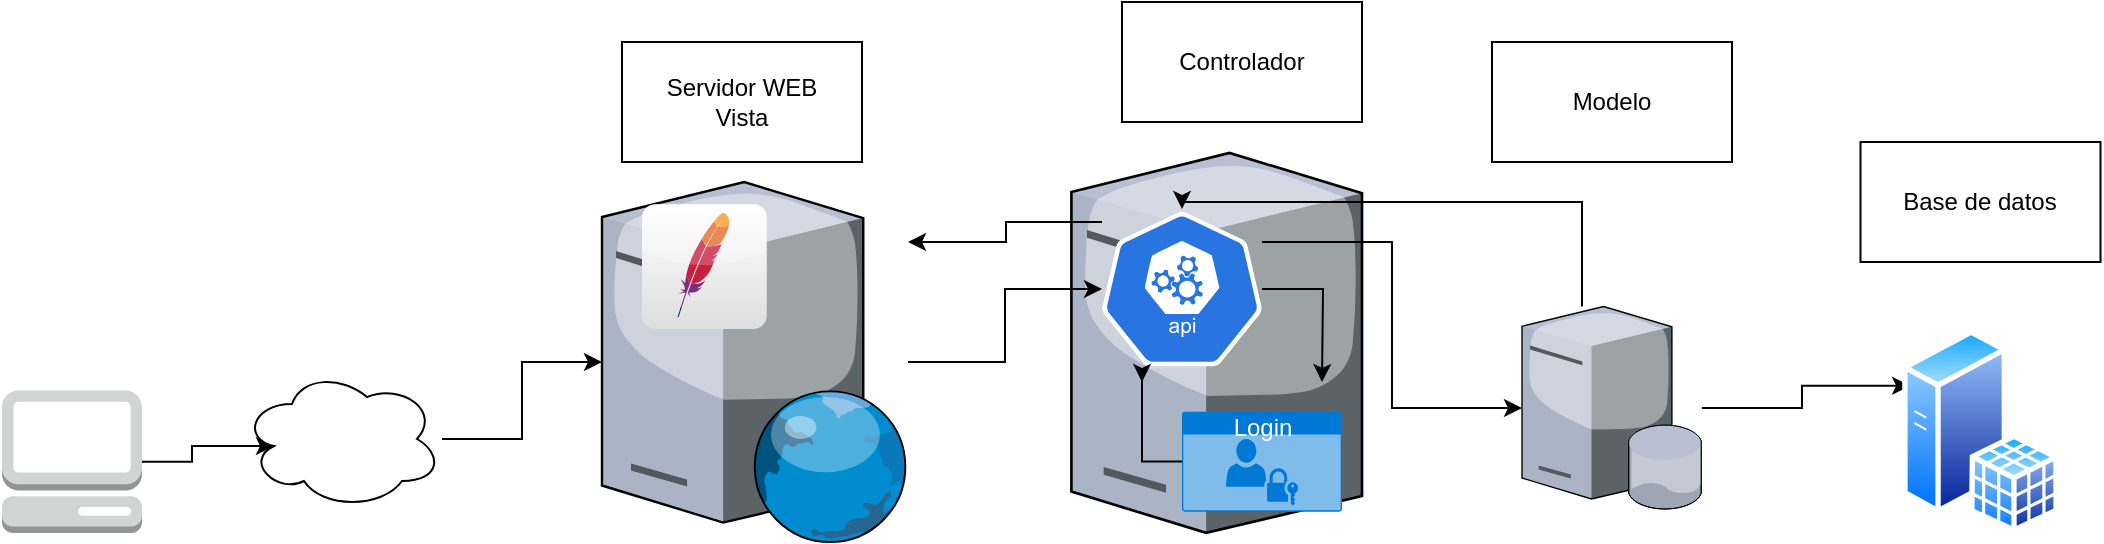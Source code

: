<mxfile version="20.3.0" type="device"><diagram name="Page-1" id="822b0af5-4adb-64df-f703-e8dfc1f81529"><mxGraphModel dx="868" dy="593" grid="1" gridSize="10" guides="1" tooltips="1" connect="1" arrows="1" fold="1" page="1" pageScale="1" pageWidth="1100" pageHeight="850" background="none" math="0" shadow="0"><root><mxCell id="0"/><mxCell id="1" parent="0"/><mxCell id="yVKqvAlIaF-Y_jQ5Owsk-21" value="" style="verticalLabelPosition=bottom;sketch=0;aspect=fixed;html=1;verticalAlign=top;strokeColor=none;align=center;outlineConnect=0;shape=mxgraph.citrix.tower_server;" parent="1" vertex="1"><mxGeometry x="594.7" y="345.45" width="145.3" height="190" as="geometry"/></mxCell><mxCell id="D3qUHxx1_wdpEPm5OBTG-7" style="edgeStyle=orthogonalEdgeStyle;rounded=0;orthogonalLoop=1;jettySize=auto;html=1;" edge="1" parent="1" source="yVKqvAlIaF-Y_jQ5Owsk-13" target="U_iCsTxag_fiBYotF9at-25"><mxGeometry relative="1" as="geometry"/></mxCell><mxCell id="yVKqvAlIaF-Y_jQ5Owsk-13" value="" style="verticalLabelPosition=bottom;sketch=0;aspect=fixed;html=1;verticalAlign=top;strokeColor=none;align=center;outlineConnect=0;shape=mxgraph.citrix.web_server;" parent="1" vertex="1"><mxGeometry x="360" y="360" width="153.01" height="180" as="geometry"/></mxCell><mxCell id="D3qUHxx1_wdpEPm5OBTG-14" style="edgeStyle=orthogonalEdgeStyle;rounded=0;orthogonalLoop=1;jettySize=auto;html=1;entryX=0.5;entryY=0;entryDx=0;entryDy=0;entryPerimeter=0;" edge="1" parent="1" source="U_iCsTxag_fiBYotF9at-1" target="U_iCsTxag_fiBYotF9at-25"><mxGeometry relative="1" as="geometry"><Array as="points"><mxPoint x="850" y="370"/><mxPoint x="650" y="370"/></Array></mxGeometry></mxCell><mxCell id="D3qUHxx1_wdpEPm5OBTG-15" style="edgeStyle=orthogonalEdgeStyle;rounded=0;orthogonalLoop=1;jettySize=auto;html=1;entryX=0;entryY=0.25;entryDx=0;entryDy=0;" edge="1" parent="1" source="U_iCsTxag_fiBYotF9at-1" target="U_iCsTxag_fiBYotF9at-22"><mxGeometry relative="1" as="geometry"/></mxCell><mxCell id="U_iCsTxag_fiBYotF9at-1" value="" style="verticalLabelPosition=bottom;sketch=0;aspect=fixed;html=1;verticalAlign=top;strokeColor=none;align=center;outlineConnect=0;shape=mxgraph.citrix.database_server;" parent="1" vertex="1"><mxGeometry x="820" y="422.25" width="90" height="101.25" as="geometry"/></mxCell><mxCell id="D3qUHxx1_wdpEPm5OBTG-1" style="edgeStyle=orthogonalEdgeStyle;rounded=0;orthogonalLoop=1;jettySize=auto;html=1;entryX=0.16;entryY=0.55;entryDx=0;entryDy=0;entryPerimeter=0;" edge="1" parent="1" source="U_iCsTxag_fiBYotF9at-5" target="U_iCsTxag_fiBYotF9at-14"><mxGeometry relative="1" as="geometry"/></mxCell><mxCell id="U_iCsTxag_fiBYotF9at-5" value="" style="outlineConnect=0;dashed=0;verticalLabelPosition=bottom;verticalAlign=top;align=center;html=1;shape=mxgraph.aws3.management_console;fillColor=#D2D3D3;gradientColor=none;" parent="1" vertex="1"><mxGeometry x="60" y="464.2" width="70" height="71.25" as="geometry"/></mxCell><mxCell id="D3qUHxx1_wdpEPm5OBTG-2" style="edgeStyle=orthogonalEdgeStyle;rounded=0;orthogonalLoop=1;jettySize=auto;html=1;" edge="1" parent="1" source="U_iCsTxag_fiBYotF9at-14" target="yVKqvAlIaF-Y_jQ5Owsk-13"><mxGeometry relative="1" as="geometry"/></mxCell><mxCell id="U_iCsTxag_fiBYotF9at-14" value="" style="ellipse;shape=cloud;whiteSpace=wrap;html=1;" parent="1" vertex="1"><mxGeometry x="180" y="453.5" width="100" height="70" as="geometry"/></mxCell><mxCell id="U_iCsTxag_fiBYotF9at-22" value="" style="aspect=fixed;perimeter=ellipsePerimeter;html=1;align=center;shadow=0;dashed=0;spacingTop=3;image;image=img/lib/active_directory/sql_server.svg;" parent="1" vertex="1"><mxGeometry x="1010" y="433.5" width="78.5" height="101.95" as="geometry"/></mxCell><mxCell id="D3qUHxx1_wdpEPm5OBTG-9" style="edgeStyle=orthogonalEdgeStyle;rounded=0;orthogonalLoop=1;jettySize=auto;html=1;" edge="1" parent="1" source="U_iCsTxag_fiBYotF9at-25"><mxGeometry relative="1" as="geometry"><mxPoint x="720" y="460" as="targetPoint"/></mxGeometry></mxCell><mxCell id="D3qUHxx1_wdpEPm5OBTG-11" style="edgeStyle=orthogonalEdgeStyle;rounded=0;orthogonalLoop=1;jettySize=auto;html=1;" edge="1" parent="1" source="U_iCsTxag_fiBYotF9at-25" target="yVKqvAlIaF-Y_jQ5Owsk-13"><mxGeometry relative="1" as="geometry"><Array as="points"><mxPoint x="562" y="380"/><mxPoint x="562" y="390"/></Array></mxGeometry></mxCell><mxCell id="D3qUHxx1_wdpEPm5OBTG-12" style="edgeStyle=orthogonalEdgeStyle;rounded=0;orthogonalLoop=1;jettySize=auto;html=1;" edge="1" parent="1" source="U_iCsTxag_fiBYotF9at-25" target="U_iCsTxag_fiBYotF9at-1"><mxGeometry relative="1" as="geometry"><Array as="points"><mxPoint x="755" y="390"/><mxPoint x="755" y="473"/></Array></mxGeometry></mxCell><mxCell id="U_iCsTxag_fiBYotF9at-25" value="" style="sketch=0;html=1;dashed=0;whitespace=wrap;fillColor=#2875E2;strokeColor=#ffffff;points=[[0.005,0.63,0],[0.1,0.2,0],[0.9,0.2,0],[0.5,0,0],[0.995,0.63,0],[0.72,0.99,0],[0.5,1,0],[0.28,0.99,0]];shape=mxgraph.kubernetes.icon;prIcon=api" parent="1" vertex="1"><mxGeometry x="610" y="373.5" width="80" height="80" as="geometry"/></mxCell><mxCell id="U_iCsTxag_fiBYotF9at-28" value="" style="shape=image;html=1;verticalAlign=top;verticalLabelPosition=bottom;labelBackgroundColor=#ffffff;imageAspect=0;aspect=fixed;image=https://cdn0.iconfinder.com/data/icons/long-shadow-web-icons/512/angular-128.png;strokeColor=#api;" parent="1" vertex="1"><mxGeometry x="380" y="433.5" width="68" height="68" as="geometry"/></mxCell><mxCell id="D3qUHxx1_wdpEPm5OBTG-10" style="edgeStyle=orthogonalEdgeStyle;rounded=0;orthogonalLoop=1;jettySize=auto;html=1;" edge="1" parent="1" source="yVKqvAlIaF-Y_jQ5Owsk-2"><mxGeometry relative="1" as="geometry"><mxPoint x="630" y="460" as="targetPoint"/></mxGeometry></mxCell><mxCell id="yVKqvAlIaF-Y_jQ5Owsk-2" value="Login" style="html=1;strokeColor=none;fillColor=#0079D6;labelPosition=center;verticalLabelPosition=middle;verticalAlign=top;align=center;fontSize=12;outlineConnect=0;spacingTop=-6;fontColor=#FFFFFF;sketch=0;shape=mxgraph.sitemap.login;" parent="1" vertex="1"><mxGeometry x="650" y="474.83" width="80" height="50" as="geometry"/></mxCell><mxCell id="yVKqvAlIaF-Y_jQ5Owsk-32" value="" style="dashed=0;outlineConnect=0;html=1;align=center;labelPosition=center;verticalLabelPosition=bottom;verticalAlign=top;shape=mxgraph.webicons.apache;gradientColor=#DFDEDE" parent="1" vertex="1"><mxGeometry x="380" y="371.1" width="62.4" height="62.4" as="geometry"/></mxCell><mxCell id="D3qUHxx1_wdpEPm5OBTG-3" value="Servidor WEB&lt;br&gt;Vista" style="rounded=0;whiteSpace=wrap;html=1;" vertex="1" parent="1"><mxGeometry x="370" y="290" width="120" height="60" as="geometry"/></mxCell><mxCell id="D3qUHxx1_wdpEPm5OBTG-4" value="Controlador" style="rounded=0;whiteSpace=wrap;html=1;" vertex="1" parent="1"><mxGeometry x="620" y="270" width="120" height="60" as="geometry"/></mxCell><mxCell id="D3qUHxx1_wdpEPm5OBTG-5" value="Modelo" style="rounded=0;whiteSpace=wrap;html=1;" vertex="1" parent="1"><mxGeometry x="805" y="290" width="120" height="60" as="geometry"/></mxCell><mxCell id="D3qUHxx1_wdpEPm5OBTG-6" value="Base de datos" style="rounded=0;whiteSpace=wrap;html=1;" vertex="1" parent="1"><mxGeometry x="989.25" y="340" width="120" height="60" as="geometry"/></mxCell></root></mxGraphModel></diagram></mxfile>